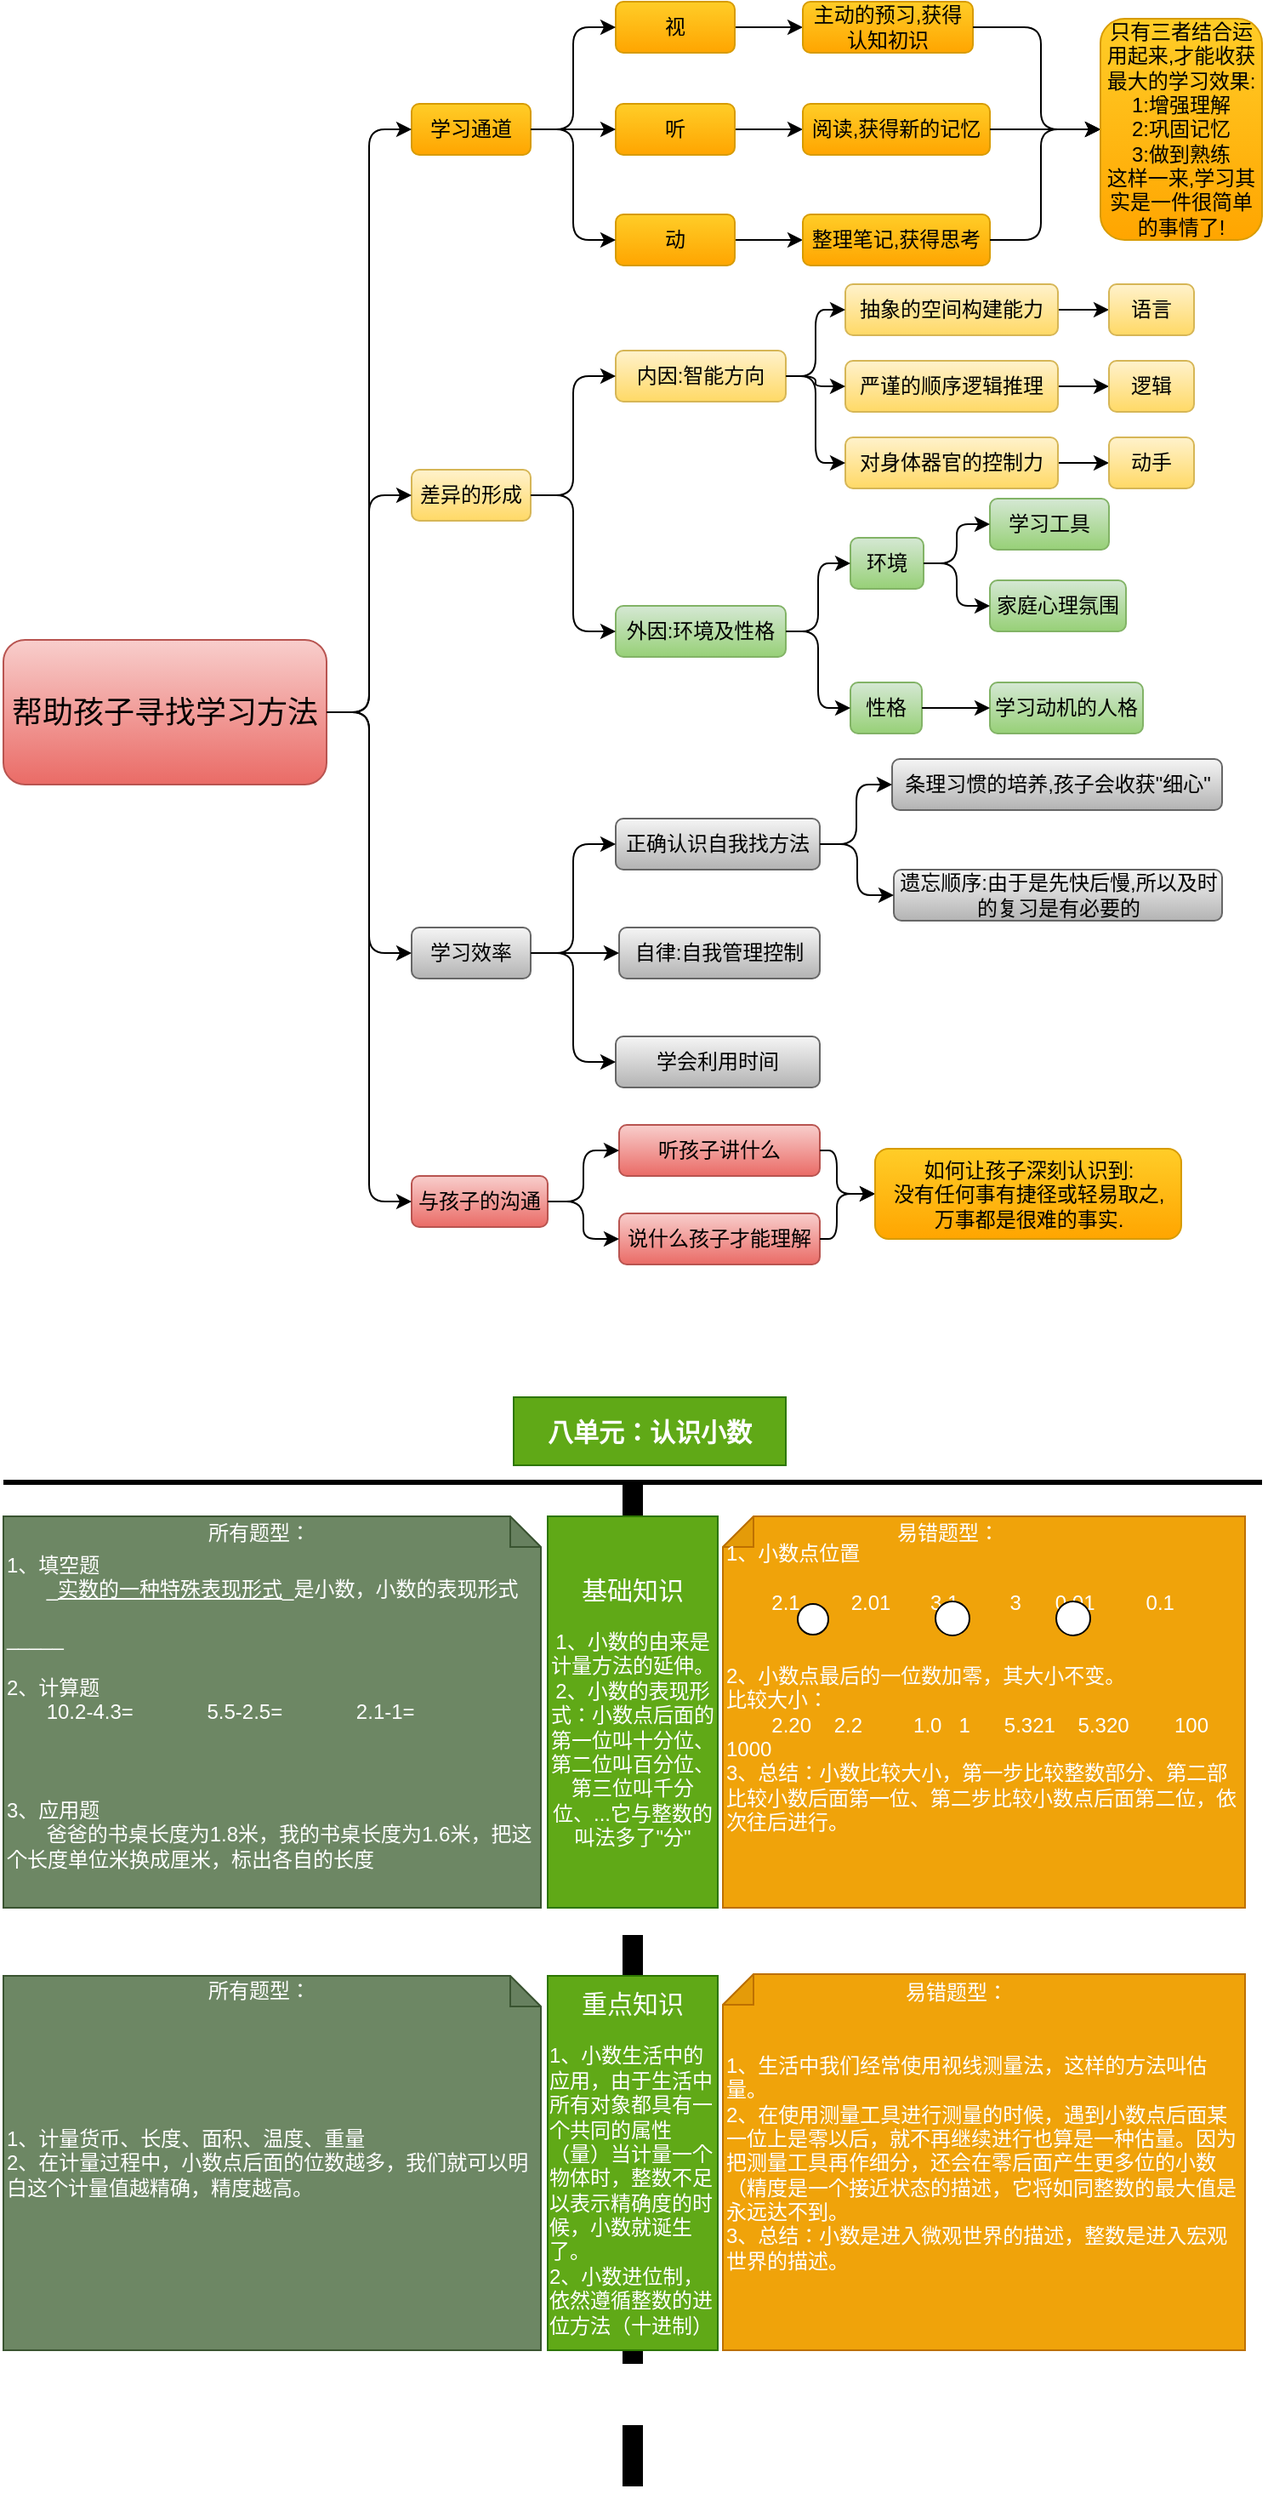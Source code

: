 <mxfile version="12.3.9" type="github" pages="1">
  <diagram id="JtAh7YlJ69pbtDSkBTyl" name="Page-1">
    <mxGraphModel dx="782" dy="452" grid="1" gridSize="10" guides="1" tooltips="1" connect="1" arrows="1" fold="1" page="1" pageScale="1" pageWidth="827" pageHeight="1169" math="0" shadow="0">
      <root>
        <mxCell id="0"/>
        <mxCell id="1" parent="0"/>
        <mxCell id="RIlo6Lyj0Yrd-4PUd2Lp-1" value="&lt;font style=&quot;font-size: 18px&quot;&gt;帮助孩子寻找学习方法&lt;/font&gt;" style="rounded=1;whiteSpace=wrap;html=1;fillColor=#f8cecc;strokeColor=#b85450;gradientColor=#ea6b66;" parent="1" vertex="1">
          <mxGeometry x="30" y="385" width="190" height="85" as="geometry"/>
        </mxCell>
        <mxCell id="RIlo6Lyj0Yrd-4PUd2Lp-4" value="学习通道" style="rounded=1;whiteSpace=wrap;html=1;gradientColor=#ffa500;fillColor=#ffcd28;strokeColor=#d79b00;" parent="1" vertex="1">
          <mxGeometry x="270" y="70" width="70" height="30" as="geometry"/>
        </mxCell>
        <mxCell id="RIlo6Lyj0Yrd-4PUd2Lp-9" value="" style="edgeStyle=orthogonalEdgeStyle;rounded=0;orthogonalLoop=1;jettySize=auto;html=1;" parent="1" source="RIlo6Lyj0Yrd-4PUd2Lp-5" target="RIlo6Lyj0Yrd-4PUd2Lp-8" edge="1">
          <mxGeometry relative="1" as="geometry"/>
        </mxCell>
        <mxCell id="RIlo6Lyj0Yrd-4PUd2Lp-5" value="视" style="rounded=1;whiteSpace=wrap;html=1;gradientColor=#ffa500;fillColor=#ffcd28;strokeColor=#d79b00;" parent="1" vertex="1">
          <mxGeometry x="390" y="10" width="70" height="30" as="geometry"/>
        </mxCell>
        <mxCell id="RIlo6Lyj0Yrd-4PUd2Lp-8" value="主动的预习,获得认知初识" style="rounded=1;whiteSpace=wrap;html=1;gradientColor=#ffa500;fillColor=#ffcd28;strokeColor=#d79b00;" parent="1" vertex="1">
          <mxGeometry x="500" y="10" width="100" height="30" as="geometry"/>
        </mxCell>
        <mxCell id="RIlo6Lyj0Yrd-4PUd2Lp-11" value="" style="edgeStyle=orthogonalEdgeStyle;rounded=0;orthogonalLoop=1;jettySize=auto;html=1;" parent="1" source="RIlo6Lyj0Yrd-4PUd2Lp-6" target="RIlo6Lyj0Yrd-4PUd2Lp-10" edge="1">
          <mxGeometry relative="1" as="geometry"/>
        </mxCell>
        <mxCell id="RIlo6Lyj0Yrd-4PUd2Lp-6" value="听" style="rounded=1;whiteSpace=wrap;html=1;gradientColor=#ffa500;fillColor=#ffcd28;strokeColor=#d79b00;" parent="1" vertex="1">
          <mxGeometry x="390" y="70" width="70" height="30" as="geometry"/>
        </mxCell>
        <mxCell id="RIlo6Lyj0Yrd-4PUd2Lp-10" value="阅读,获得新的记忆" style="rounded=1;whiteSpace=wrap;html=1;gradientColor=#ffa500;fillColor=#ffcd28;strokeColor=#d79b00;" parent="1" vertex="1">
          <mxGeometry x="500" y="70" width="110" height="30" as="geometry"/>
        </mxCell>
        <mxCell id="RIlo6Lyj0Yrd-4PUd2Lp-13" value="" style="edgeStyle=orthogonalEdgeStyle;rounded=0;orthogonalLoop=1;jettySize=auto;html=1;" parent="1" source="RIlo6Lyj0Yrd-4PUd2Lp-7" target="RIlo6Lyj0Yrd-4PUd2Lp-12" edge="1">
          <mxGeometry relative="1" as="geometry"/>
        </mxCell>
        <mxCell id="RIlo6Lyj0Yrd-4PUd2Lp-7" value="动" style="rounded=1;whiteSpace=wrap;html=1;gradientColor=#ffa500;fillColor=#ffcd28;strokeColor=#d79b00;" parent="1" vertex="1">
          <mxGeometry x="390" y="135" width="70" height="30" as="geometry"/>
        </mxCell>
        <mxCell id="RIlo6Lyj0Yrd-4PUd2Lp-12" value="整理笔记,获得思考" style="rounded=1;whiteSpace=wrap;html=1;gradientColor=#ffa500;fillColor=#ffcd28;strokeColor=#d79b00;" parent="1" vertex="1">
          <mxGeometry x="500" y="135" width="110" height="30" as="geometry"/>
        </mxCell>
        <mxCell id="RIlo6Lyj0Yrd-4PUd2Lp-14" value="" style="edgeStyle=elbowEdgeStyle;elbow=horizontal;endArrow=classic;html=1;exitX=1;exitY=0.5;exitDx=0;exitDy=0;entryX=0;entryY=0.5;entryDx=0;entryDy=0;" parent="1" source="RIlo6Lyj0Yrd-4PUd2Lp-4" target="RIlo6Lyj0Yrd-4PUd2Lp-5" edge="1">
          <mxGeometry width="50" height="50" relative="1" as="geometry">
            <mxPoint x="340" y="90" as="sourcePoint"/>
            <mxPoint x="390" y="40" as="targetPoint"/>
          </mxGeometry>
        </mxCell>
        <mxCell id="RIlo6Lyj0Yrd-4PUd2Lp-15" value="" style="edgeStyle=elbowEdgeStyle;elbow=horizontal;endArrow=classic;html=1;exitX=1;exitY=0.5;exitDx=0;exitDy=0;entryX=0;entryY=0.5;entryDx=0;entryDy=0;" parent="1" source="RIlo6Lyj0Yrd-4PUd2Lp-4" target="RIlo6Lyj0Yrd-4PUd2Lp-7" edge="1">
          <mxGeometry width="50" height="50" relative="1" as="geometry">
            <mxPoint x="350" y="95" as="sourcePoint"/>
            <mxPoint x="400" y="35" as="targetPoint"/>
          </mxGeometry>
        </mxCell>
        <mxCell id="RIlo6Lyj0Yrd-4PUd2Lp-16" value="" style="edgeStyle=elbowEdgeStyle;elbow=horizontal;endArrow=classic;html=1;exitX=1;exitY=0.5;exitDx=0;exitDy=0;entryX=0;entryY=0.5;entryDx=0;entryDy=0;" parent="1" source="RIlo6Lyj0Yrd-4PUd2Lp-4" target="RIlo6Lyj0Yrd-4PUd2Lp-6" edge="1">
          <mxGeometry width="50" height="50" relative="1" as="geometry">
            <mxPoint x="360" y="105" as="sourcePoint"/>
            <mxPoint x="410" y="45" as="targetPoint"/>
          </mxGeometry>
        </mxCell>
        <mxCell id="RIlo6Lyj0Yrd-4PUd2Lp-17" value="差异的形成" style="rounded=1;whiteSpace=wrap;html=1;gradientColor=#ffd966;fillColor=#fff2cc;strokeColor=#d6b656;" parent="1" vertex="1">
          <mxGeometry x="270" y="285" width="70" height="30" as="geometry"/>
        </mxCell>
        <mxCell id="RIlo6Lyj0Yrd-4PUd2Lp-18" value="内因:智能方向" style="rounded=1;whiteSpace=wrap;html=1;gradientColor=#ffd966;fillColor=#fff2cc;strokeColor=#d6b656;" parent="1" vertex="1">
          <mxGeometry x="390" y="215" width="100" height="30" as="geometry"/>
        </mxCell>
        <mxCell id="RIlo6Lyj0Yrd-4PUd2Lp-19" value="外因:环境及性格" style="rounded=1;whiteSpace=wrap;html=1;gradientColor=#97d077;fillColor=#d5e8d4;strokeColor=#82b366;" parent="1" vertex="1">
          <mxGeometry x="390" y="365" width="100" height="30" as="geometry"/>
        </mxCell>
        <mxCell id="RIlo6Lyj0Yrd-4PUd2Lp-26" value="" style="edgeStyle=orthogonalEdgeStyle;rounded=0;orthogonalLoop=1;jettySize=auto;html=1;" parent="1" source="RIlo6Lyj0Yrd-4PUd2Lp-20" target="RIlo6Lyj0Yrd-4PUd2Lp-25" edge="1">
          <mxGeometry relative="1" as="geometry"/>
        </mxCell>
        <mxCell id="RIlo6Lyj0Yrd-4PUd2Lp-20" value="抽象的空间构建能力" style="rounded=1;whiteSpace=wrap;html=1;gradientColor=#ffd966;fillColor=#fff2cc;strokeColor=#d6b656;" parent="1" vertex="1">
          <mxGeometry x="525" y="176" width="125" height="30" as="geometry"/>
        </mxCell>
        <mxCell id="RIlo6Lyj0Yrd-4PUd2Lp-25" value="语言" style="rounded=1;whiteSpace=wrap;html=1;gradientColor=#ffd966;fillColor=#fff2cc;strokeColor=#d6b656;" parent="1" vertex="1">
          <mxGeometry x="680" y="176" width="50" height="30" as="geometry"/>
        </mxCell>
        <mxCell id="RIlo6Lyj0Yrd-4PUd2Lp-28" value="" style="edgeStyle=orthogonalEdgeStyle;rounded=0;orthogonalLoop=1;jettySize=auto;html=1;" parent="1" source="RIlo6Lyj0Yrd-4PUd2Lp-23" target="RIlo6Lyj0Yrd-4PUd2Lp-27" edge="1">
          <mxGeometry relative="1" as="geometry"/>
        </mxCell>
        <mxCell id="RIlo6Lyj0Yrd-4PUd2Lp-23" value="严谨的顺序逻辑推理" style="rounded=1;whiteSpace=wrap;html=1;gradientColor=#ffd966;fillColor=#fff2cc;strokeColor=#d6b656;" parent="1" vertex="1">
          <mxGeometry x="525" y="221" width="125" height="30" as="geometry"/>
        </mxCell>
        <mxCell id="RIlo6Lyj0Yrd-4PUd2Lp-27" value="逻辑" style="rounded=1;whiteSpace=wrap;html=1;gradientColor=#ffd966;fillColor=#fff2cc;strokeColor=#d6b656;" parent="1" vertex="1">
          <mxGeometry x="680" y="221" width="50" height="30" as="geometry"/>
        </mxCell>
        <mxCell id="RIlo6Lyj0Yrd-4PUd2Lp-30" value="" style="edgeStyle=orthogonalEdgeStyle;rounded=0;orthogonalLoop=1;jettySize=auto;html=1;" parent="1" source="RIlo6Lyj0Yrd-4PUd2Lp-24" target="RIlo6Lyj0Yrd-4PUd2Lp-29" edge="1">
          <mxGeometry relative="1" as="geometry"/>
        </mxCell>
        <mxCell id="RIlo6Lyj0Yrd-4PUd2Lp-24" value="对身体器官的控制力" style="rounded=1;whiteSpace=wrap;html=1;gradientColor=#ffd966;fillColor=#fff2cc;strokeColor=#d6b656;" parent="1" vertex="1">
          <mxGeometry x="525" y="266" width="125" height="30" as="geometry"/>
        </mxCell>
        <mxCell id="RIlo6Lyj0Yrd-4PUd2Lp-29" value="动手" style="rounded=1;whiteSpace=wrap;html=1;gradientColor=#ffd966;fillColor=#fff2cc;strokeColor=#d6b656;" parent="1" vertex="1">
          <mxGeometry x="680" y="266" width="50" height="30" as="geometry"/>
        </mxCell>
        <mxCell id="RIlo6Lyj0Yrd-4PUd2Lp-31" value="学习效率" style="rounded=1;whiteSpace=wrap;html=1;gradientColor=#b3b3b3;fillColor=#f5f5f5;strokeColor=#666666;" parent="1" vertex="1">
          <mxGeometry x="270" y="554" width="70" height="30" as="geometry"/>
        </mxCell>
        <mxCell id="RIlo6Lyj0Yrd-4PUd2Lp-32" value="环境" style="rounded=1;whiteSpace=wrap;html=1;gradientColor=#97d077;fillColor=#d5e8d4;strokeColor=#82b366;" parent="1" vertex="1">
          <mxGeometry x="528" y="325" width="43" height="30" as="geometry"/>
        </mxCell>
        <mxCell id="RIlo6Lyj0Yrd-4PUd2Lp-33" value="性格" style="rounded=1;whiteSpace=wrap;html=1;gradientColor=#97d077;fillColor=#d5e8d4;strokeColor=#82b366;" parent="1" vertex="1">
          <mxGeometry x="528" y="410" width="42" height="30" as="geometry"/>
        </mxCell>
        <mxCell id="RIlo6Lyj0Yrd-4PUd2Lp-35" value="学习工具" style="rounded=1;whiteSpace=wrap;html=1;gradientColor=#97d077;fillColor=#d5e8d4;strokeColor=#82b366;" parent="1" vertex="1">
          <mxGeometry x="610" y="302" width="70" height="30" as="geometry"/>
        </mxCell>
        <mxCell id="RIlo6Lyj0Yrd-4PUd2Lp-36" value="家庭心理氛围" style="rounded=1;whiteSpace=wrap;html=1;gradientColor=#97d077;fillColor=#d5e8d4;strokeColor=#82b366;" parent="1" vertex="1">
          <mxGeometry x="610" y="350" width="80" height="30" as="geometry"/>
        </mxCell>
        <mxCell id="RIlo6Lyj0Yrd-4PUd2Lp-37" value="学习动机的人格" style="rounded=1;whiteSpace=wrap;html=1;gradientColor=#97d077;fillColor=#d5e8d4;strokeColor=#82b366;" parent="1" vertex="1">
          <mxGeometry x="610" y="410" width="90" height="30" as="geometry"/>
        </mxCell>
        <mxCell id="RIlo6Lyj0Yrd-4PUd2Lp-39" value="" style="edgeStyle=elbowEdgeStyle;elbow=horizontal;endArrow=classic;html=1;exitX=1;exitY=0.5;exitDx=0;exitDy=0;entryX=0;entryY=0.5;entryDx=0;entryDy=0;" parent="1" source="RIlo6Lyj0Yrd-4PUd2Lp-17" target="RIlo6Lyj0Yrd-4PUd2Lp-18" edge="1">
          <mxGeometry width="50" height="50" relative="1" as="geometry">
            <mxPoint x="350" y="95" as="sourcePoint"/>
            <mxPoint x="400" y="35" as="targetPoint"/>
          </mxGeometry>
        </mxCell>
        <mxCell id="RIlo6Lyj0Yrd-4PUd2Lp-40" value="" style="edgeStyle=elbowEdgeStyle;elbow=horizontal;endArrow=classic;html=1;exitX=1;exitY=0.5;exitDx=0;exitDy=0;entryX=0;entryY=0.5;entryDx=0;entryDy=0;" parent="1" source="RIlo6Lyj0Yrd-4PUd2Lp-17" target="RIlo6Lyj0Yrd-4PUd2Lp-19" edge="1">
          <mxGeometry width="50" height="50" relative="1" as="geometry">
            <mxPoint x="360" y="105" as="sourcePoint"/>
            <mxPoint x="410" y="45" as="targetPoint"/>
          </mxGeometry>
        </mxCell>
        <mxCell id="RIlo6Lyj0Yrd-4PUd2Lp-41" value="" style="edgeStyle=elbowEdgeStyle;elbow=horizontal;endArrow=classic;html=1;entryX=0;entryY=0.5;entryDx=0;entryDy=0;exitX=1;exitY=0.5;exitDx=0;exitDy=0;" parent="1" source="RIlo6Lyj0Yrd-4PUd2Lp-18" target="RIlo6Lyj0Yrd-4PUd2Lp-20" edge="1">
          <mxGeometry width="50" height="50" relative="1" as="geometry">
            <mxPoint x="490" y="226" as="sourcePoint"/>
            <mxPoint x="420" y="51" as="targetPoint"/>
          </mxGeometry>
        </mxCell>
        <mxCell id="RIlo6Lyj0Yrd-4PUd2Lp-42" value="" style="edgeStyle=elbowEdgeStyle;elbow=horizontal;endArrow=classic;html=1;entryX=0;entryY=0.5;entryDx=0;entryDy=0;exitX=1;exitY=0.5;exitDx=0;exitDy=0;" parent="1" source="RIlo6Lyj0Yrd-4PUd2Lp-18" target="RIlo6Lyj0Yrd-4PUd2Lp-23" edge="1">
          <mxGeometry width="50" height="50" relative="1" as="geometry">
            <mxPoint x="490" y="226" as="sourcePoint"/>
            <mxPoint x="535" y="201" as="targetPoint"/>
          </mxGeometry>
        </mxCell>
        <mxCell id="RIlo6Lyj0Yrd-4PUd2Lp-43" value="" style="edgeStyle=elbowEdgeStyle;elbow=horizontal;endArrow=classic;html=1;entryX=0;entryY=0.5;entryDx=0;entryDy=0;exitX=1;exitY=0.5;exitDx=0;exitDy=0;" parent="1" source="RIlo6Lyj0Yrd-4PUd2Lp-18" target="RIlo6Lyj0Yrd-4PUd2Lp-24" edge="1">
          <mxGeometry width="50" height="50" relative="1" as="geometry">
            <mxPoint x="490" y="226" as="sourcePoint"/>
            <mxPoint x="545" y="211" as="targetPoint"/>
          </mxGeometry>
        </mxCell>
        <mxCell id="RIlo6Lyj0Yrd-4PUd2Lp-44" value="" style="edgeStyle=elbowEdgeStyle;elbow=horizontal;endArrow=classic;html=1;entryX=0;entryY=0.5;entryDx=0;entryDy=0;exitX=1;exitY=0.5;exitDx=0;exitDy=0;" parent="1" source="RIlo6Lyj0Yrd-4PUd2Lp-19" target="RIlo6Lyj0Yrd-4PUd2Lp-32" edge="1">
          <mxGeometry width="50" height="50" relative="1" as="geometry">
            <mxPoint x="520" y="260" as="sourcePoint"/>
            <mxPoint x="555" y="225" as="targetPoint"/>
          </mxGeometry>
        </mxCell>
        <mxCell id="RIlo6Lyj0Yrd-4PUd2Lp-45" value="" style="edgeStyle=elbowEdgeStyle;elbow=horizontal;endArrow=classic;html=1;entryX=0;entryY=0.5;entryDx=0;entryDy=0;exitX=1;exitY=0.5;exitDx=0;exitDy=0;" parent="1" source="RIlo6Lyj0Yrd-4PUd2Lp-19" target="RIlo6Lyj0Yrd-4PUd2Lp-33" edge="1">
          <mxGeometry width="50" height="50" relative="1" as="geometry">
            <mxPoint x="530" y="270" as="sourcePoint"/>
            <mxPoint x="565" y="235" as="targetPoint"/>
          </mxGeometry>
        </mxCell>
        <mxCell id="RIlo6Lyj0Yrd-4PUd2Lp-46" value="" style="edgeStyle=elbowEdgeStyle;elbow=horizontal;endArrow=classic;html=1;entryX=0;entryY=0.5;entryDx=0;entryDy=0;exitX=1;exitY=0.5;exitDx=0;exitDy=0;gradientColor=#97d077;fillColor=#d5e8d4;strokeColor=#000000;" parent="1" source="RIlo6Lyj0Yrd-4PUd2Lp-32" target="RIlo6Lyj0Yrd-4PUd2Lp-35" edge="1">
          <mxGeometry width="50" height="50" relative="1" as="geometry">
            <mxPoint x="540" y="280" as="sourcePoint"/>
            <mxPoint x="575" y="245" as="targetPoint"/>
          </mxGeometry>
        </mxCell>
        <mxCell id="RIlo6Lyj0Yrd-4PUd2Lp-47" value="" style="edgeStyle=elbowEdgeStyle;elbow=horizontal;endArrow=classic;html=1;entryX=0;entryY=0.5;entryDx=0;entryDy=0;exitX=1;exitY=0.5;exitDx=0;exitDy=0;gradientColor=#97d077;fillColor=#d5e8d4;strokeColor=#000000;" parent="1" source="RIlo6Lyj0Yrd-4PUd2Lp-32" target="RIlo6Lyj0Yrd-4PUd2Lp-36" edge="1">
          <mxGeometry width="50" height="50" relative="1" as="geometry">
            <mxPoint x="550" y="290" as="sourcePoint"/>
            <mxPoint x="585" y="255" as="targetPoint"/>
          </mxGeometry>
        </mxCell>
        <mxCell id="RIlo6Lyj0Yrd-4PUd2Lp-48" value="" style="edgeStyle=elbowEdgeStyle;elbow=horizontal;endArrow=classic;html=1;entryX=0;entryY=0.5;entryDx=0;entryDy=0;exitX=1;exitY=0.5;exitDx=0;exitDy=0;gradientColor=#97d077;fillColor=#d5e8d4;strokeColor=#000000;" parent="1" source="RIlo6Lyj0Yrd-4PUd2Lp-33" target="RIlo6Lyj0Yrd-4PUd2Lp-37" edge="1">
          <mxGeometry width="50" height="50" relative="1" as="geometry">
            <mxPoint x="560" y="300" as="sourcePoint"/>
            <mxPoint x="595" y="265" as="targetPoint"/>
          </mxGeometry>
        </mxCell>
        <mxCell id="RIlo6Lyj0Yrd-4PUd2Lp-49" value="" style="edgeStyle=elbowEdgeStyle;elbow=horizontal;endArrow=classic;html=1;entryX=0;entryY=0.5;entryDx=0;entryDy=0;" parent="1" source="RIlo6Lyj0Yrd-4PUd2Lp-1" target="RIlo6Lyj0Yrd-4PUd2Lp-4" edge="1">
          <mxGeometry width="50" height="50" relative="1" as="geometry">
            <mxPoint x="570" y="310" as="sourcePoint"/>
            <mxPoint x="605" y="275" as="targetPoint"/>
          </mxGeometry>
        </mxCell>
        <mxCell id="RIlo6Lyj0Yrd-4PUd2Lp-50" value="" style="edgeStyle=elbowEdgeStyle;elbow=horizontal;endArrow=classic;html=1;entryX=0;entryY=0.5;entryDx=0;entryDy=0;exitX=1;exitY=0.5;exitDx=0;exitDy=0;" parent="1" source="RIlo6Lyj0Yrd-4PUd2Lp-1" target="RIlo6Lyj0Yrd-4PUd2Lp-17" edge="1">
          <mxGeometry width="50" height="50" relative="1" as="geometry">
            <mxPoint x="230" y="225" as="sourcePoint"/>
            <mxPoint x="280" y="95" as="targetPoint"/>
          </mxGeometry>
        </mxCell>
        <mxCell id="RIlo6Lyj0Yrd-4PUd2Lp-51" value="正确认识自我找方法" style="rounded=1;whiteSpace=wrap;html=1;gradientColor=#b3b3b3;fillColor=#f5f5f5;strokeColor=#666666;" parent="1" vertex="1">
          <mxGeometry x="390" y="490" width="120" height="30" as="geometry"/>
        </mxCell>
        <mxCell id="RIlo6Lyj0Yrd-4PUd2Lp-52" value="自律:自我管理控制" style="rounded=1;whiteSpace=wrap;html=1;gradientColor=#b3b3b3;fillColor=#f5f5f5;strokeColor=#666666;" parent="1" vertex="1">
          <mxGeometry x="392" y="554" width="118" height="30" as="geometry"/>
        </mxCell>
        <mxCell id="RIlo6Lyj0Yrd-4PUd2Lp-53" value="条理习惯的培养,孩子会收获&quot;细心&quot;" style="rounded=1;whiteSpace=wrap;html=1;gradientColor=#b3b3b3;fillColor=#f5f5f5;strokeColor=#666666;" parent="1" vertex="1">
          <mxGeometry x="552.5" y="455" width="194" height="30" as="geometry"/>
        </mxCell>
        <mxCell id="RIlo6Lyj0Yrd-4PUd2Lp-54" value="学会利用时间" style="rounded=1;whiteSpace=wrap;html=1;gradientColor=#b3b3b3;fillColor=#f5f5f5;strokeColor=#666666;" parent="1" vertex="1">
          <mxGeometry x="390" y="618" width="120" height="30" as="geometry"/>
        </mxCell>
        <mxCell id="RIlo6Lyj0Yrd-4PUd2Lp-55" value="遗忘顺序:由于是先快后慢,所以及时的复习是有必要的" style="rounded=1;whiteSpace=wrap;html=1;gradientColor=#b3b3b3;fillColor=#f5f5f5;strokeColor=#666666;" parent="1" vertex="1">
          <mxGeometry x="553.5" y="520" width="193" height="30" as="geometry"/>
        </mxCell>
        <mxCell id="RIlo6Lyj0Yrd-4PUd2Lp-60" value="" style="edgeStyle=elbowEdgeStyle;elbow=horizontal;endArrow=classic;html=1;exitX=1;exitY=0.5;exitDx=0;exitDy=0;entryX=0;entryY=0.5;entryDx=0;entryDy=0;" parent="1" source="RIlo6Lyj0Yrd-4PUd2Lp-31" target="RIlo6Lyj0Yrd-4PUd2Lp-51" edge="1">
          <mxGeometry width="50" height="50" relative="1" as="geometry">
            <mxPoint x="350" y="310" as="sourcePoint"/>
            <mxPoint x="400" y="240" as="targetPoint"/>
          </mxGeometry>
        </mxCell>
        <mxCell id="RIlo6Lyj0Yrd-4PUd2Lp-61" value="" style="edgeStyle=elbowEdgeStyle;elbow=horizontal;endArrow=classic;html=1;exitX=1;exitY=0.5;exitDx=0;exitDy=0;entryX=0;entryY=0.5;entryDx=0;entryDy=0;" parent="1" source="RIlo6Lyj0Yrd-4PUd2Lp-31" target="RIlo6Lyj0Yrd-4PUd2Lp-54" edge="1">
          <mxGeometry width="50" height="50" relative="1" as="geometry">
            <mxPoint x="350" y="579" as="sourcePoint"/>
            <mxPoint x="400" y="515" as="targetPoint"/>
          </mxGeometry>
        </mxCell>
        <mxCell id="RIlo6Lyj0Yrd-4PUd2Lp-62" value="" style="edgeStyle=elbowEdgeStyle;elbow=horizontal;endArrow=classic;html=1;exitX=1;exitY=0.5;exitDx=0;exitDy=0;entryX=0;entryY=0.5;entryDx=0;entryDy=0;" parent="1" source="RIlo6Lyj0Yrd-4PUd2Lp-31" target="RIlo6Lyj0Yrd-4PUd2Lp-52" edge="1">
          <mxGeometry width="50" height="50" relative="1" as="geometry">
            <mxPoint x="360" y="589" as="sourcePoint"/>
            <mxPoint x="410" y="525" as="targetPoint"/>
          </mxGeometry>
        </mxCell>
        <mxCell id="RIlo6Lyj0Yrd-4PUd2Lp-63" value="" style="edgeStyle=elbowEdgeStyle;elbow=horizontal;endArrow=classic;html=1;exitX=1;exitY=0.5;exitDx=0;exitDy=0;entryX=0;entryY=0.5;entryDx=0;entryDy=0;" parent="1" source="RIlo6Lyj0Yrd-4PUd2Lp-51" target="RIlo6Lyj0Yrd-4PUd2Lp-53" edge="1">
          <mxGeometry width="50" height="50" relative="1" as="geometry">
            <mxPoint x="370" y="599" as="sourcePoint"/>
            <mxPoint x="420" y="535" as="targetPoint"/>
          </mxGeometry>
        </mxCell>
        <mxCell id="RIlo6Lyj0Yrd-4PUd2Lp-64" value="" style="edgeStyle=elbowEdgeStyle;elbow=horizontal;endArrow=classic;html=1;exitX=1;exitY=0.5;exitDx=0;exitDy=0;entryX=0;entryY=0.5;entryDx=0;entryDy=0;" parent="1" source="RIlo6Lyj0Yrd-4PUd2Lp-51" target="RIlo6Lyj0Yrd-4PUd2Lp-55" edge="1">
          <mxGeometry width="50" height="50" relative="1" as="geometry">
            <mxPoint x="380" y="609" as="sourcePoint"/>
            <mxPoint x="430" y="545" as="targetPoint"/>
          </mxGeometry>
        </mxCell>
        <mxCell id="RIlo6Lyj0Yrd-4PUd2Lp-65" value="与孩子的沟通" style="rounded=1;whiteSpace=wrap;html=1;gradientColor=#ea6b66;fillColor=#f8cecc;strokeColor=#b85450;" parent="1" vertex="1">
          <mxGeometry x="270" y="700" width="80" height="30" as="geometry"/>
        </mxCell>
        <mxCell id="RIlo6Lyj0Yrd-4PUd2Lp-66" value="听孩子讲什么" style="rounded=1;whiteSpace=wrap;html=1;gradientColor=#ea6b66;fillColor=#f8cecc;strokeColor=#b85450;" parent="1" vertex="1">
          <mxGeometry x="392" y="670" width="118" height="30" as="geometry"/>
        </mxCell>
        <mxCell id="RIlo6Lyj0Yrd-4PUd2Lp-67" value="说什么孩子才能理解" style="rounded=1;whiteSpace=wrap;html=1;gradientColor=#ea6b66;fillColor=#f8cecc;strokeColor=#b85450;" parent="1" vertex="1">
          <mxGeometry x="392" y="722" width="118" height="30" as="geometry"/>
        </mxCell>
        <mxCell id="RIlo6Lyj0Yrd-4PUd2Lp-70" value="" style="edgeStyle=elbowEdgeStyle;elbow=horizontal;endArrow=classic;html=1;exitX=1;exitY=0.5;exitDx=0;exitDy=0;entryX=0;entryY=0.5;entryDx=0;entryDy=0;" parent="1" source="RIlo6Lyj0Yrd-4PUd2Lp-65" target="RIlo6Lyj0Yrd-4PUd2Lp-66" edge="1">
          <mxGeometry width="50" height="50" relative="1" as="geometry">
            <mxPoint x="350" y="579" as="sourcePoint"/>
            <mxPoint x="400" y="515" as="targetPoint"/>
          </mxGeometry>
        </mxCell>
        <mxCell id="RIlo6Lyj0Yrd-4PUd2Lp-71" value="" style="edgeStyle=elbowEdgeStyle;elbow=horizontal;endArrow=classic;html=1;exitX=1;exitY=0.5;exitDx=0;exitDy=0;entryX=0;entryY=0.5;entryDx=0;entryDy=0;" parent="1" source="RIlo6Lyj0Yrd-4PUd2Lp-65" target="RIlo6Lyj0Yrd-4PUd2Lp-67" edge="1">
          <mxGeometry width="50" height="50" relative="1" as="geometry">
            <mxPoint x="360" y="725" as="sourcePoint"/>
            <mxPoint x="402" y="695" as="targetPoint"/>
          </mxGeometry>
        </mxCell>
        <mxCell id="RIlo6Lyj0Yrd-4PUd2Lp-72" value="" style="edgeStyle=elbowEdgeStyle;elbow=horizontal;endArrow=classic;html=1;exitX=1;exitY=0.5;exitDx=0;exitDy=0;entryX=0;entryY=0.5;entryDx=0;entryDy=0;" parent="1" source="RIlo6Lyj0Yrd-4PUd2Lp-1" target="RIlo6Lyj0Yrd-4PUd2Lp-65" edge="1">
          <mxGeometry width="50" height="50" relative="1" as="geometry">
            <mxPoint x="370" y="735" as="sourcePoint"/>
            <mxPoint x="412" y="705" as="targetPoint"/>
          </mxGeometry>
        </mxCell>
        <mxCell id="RIlo6Lyj0Yrd-4PUd2Lp-73" value="" style="edgeStyle=elbowEdgeStyle;elbow=horizontal;endArrow=classic;html=1;exitX=1;exitY=0.5;exitDx=0;exitDy=0;entryX=0;entryY=0.5;entryDx=0;entryDy=0;" parent="1" source="RIlo6Lyj0Yrd-4PUd2Lp-1" target="RIlo6Lyj0Yrd-4PUd2Lp-31" edge="1">
          <mxGeometry width="50" height="50" relative="1" as="geometry">
            <mxPoint x="380" y="745" as="sourcePoint"/>
            <mxPoint x="422" y="715" as="targetPoint"/>
          </mxGeometry>
        </mxCell>
        <mxCell id="RIlo6Lyj0Yrd-4PUd2Lp-74" value="" style="edgeStyle=elbowEdgeStyle;elbow=horizontal;endArrow=classic;html=1;exitX=1;exitY=0.5;exitDx=0;exitDy=0;entryX=0;entryY=0.5;entryDx=0;entryDy=0;" parent="1" source="RIlo6Lyj0Yrd-4PUd2Lp-8" target="RIlo6Lyj0Yrd-4PUd2Lp-77" edge="1">
          <mxGeometry width="50" height="50" relative="1" as="geometry">
            <mxPoint x="690" y="90" as="sourcePoint"/>
            <mxPoint x="670" y="90" as="targetPoint"/>
            <Array as="points">
              <mxPoint x="640" y="120"/>
            </Array>
          </mxGeometry>
        </mxCell>
        <mxCell id="RIlo6Lyj0Yrd-4PUd2Lp-75" value="" style="edgeStyle=elbowEdgeStyle;elbow=horizontal;endArrow=classic;html=1;exitX=1;exitY=0.5;exitDx=0;exitDy=0;entryX=0;entryY=0.5;entryDx=0;entryDy=0;" parent="1" source="RIlo6Lyj0Yrd-4PUd2Lp-12" target="RIlo6Lyj0Yrd-4PUd2Lp-77" edge="1">
          <mxGeometry width="50" height="50" relative="1" as="geometry">
            <mxPoint x="680" y="90" as="sourcePoint"/>
            <mxPoint x="670" y="90" as="targetPoint"/>
            <Array as="points">
              <mxPoint x="640" y="110"/>
            </Array>
          </mxGeometry>
        </mxCell>
        <mxCell id="RIlo6Lyj0Yrd-4PUd2Lp-76" value="" style="edgeStyle=elbowEdgeStyle;elbow=horizontal;endArrow=classic;html=1;exitX=1;exitY=0.5;exitDx=0;exitDy=0;entryX=0;entryY=0.5;entryDx=0;entryDy=0;" parent="1" source="RIlo6Lyj0Yrd-4PUd2Lp-10" target="RIlo6Lyj0Yrd-4PUd2Lp-77" edge="1">
          <mxGeometry width="50" height="50" relative="1" as="geometry">
            <mxPoint x="710" y="110" as="sourcePoint"/>
            <mxPoint x="670" y="90" as="targetPoint"/>
          </mxGeometry>
        </mxCell>
        <mxCell id="RIlo6Lyj0Yrd-4PUd2Lp-77" value="只有三者结合运用起来,才能收获最大的学习效果:&lt;br&gt;1:增强理解&lt;br&gt;2:巩固记忆&lt;br&gt;3:做到熟练&lt;br&gt;这样一来,学习其实是一件很简单的事情了!" style="rounded=1;whiteSpace=wrap;html=1;gradientColor=#ffa500;fillColor=#ffcd28;strokeColor=#d79b00;" parent="1" vertex="1">
          <mxGeometry x="675" y="20" width="95" height="130" as="geometry"/>
        </mxCell>
        <mxCell id="RIlo6Lyj0Yrd-4PUd2Lp-81" value="" style="edgeStyle=elbowEdgeStyle;elbow=horizontal;endArrow=classic;html=1;strokeColor=#000000;exitX=1;exitY=0.5;exitDx=0;exitDy=0;entryX=0;entryY=0.5;entryDx=0;entryDy=0;" parent="1" source="RIlo6Lyj0Yrd-4PUd2Lp-66" target="RIlo6Lyj0Yrd-4PUd2Lp-83" edge="1">
          <mxGeometry width="50" height="50" relative="1" as="geometry">
            <mxPoint x="600" y="720" as="sourcePoint"/>
            <mxPoint x="570" y="710" as="targetPoint"/>
            <Array as="points">
              <mxPoint x="520" y="710"/>
              <mxPoint x="540" y="720"/>
            </Array>
          </mxGeometry>
        </mxCell>
        <mxCell id="RIlo6Lyj0Yrd-4PUd2Lp-82" value="" style="edgeStyle=elbowEdgeStyle;elbow=horizontal;endArrow=classic;html=1;strokeColor=#000000;exitX=1;exitY=0.5;exitDx=0;exitDy=0;entryX=0;entryY=0.5;entryDx=0;entryDy=0;" parent="1" source="RIlo6Lyj0Yrd-4PUd2Lp-67" target="RIlo6Lyj0Yrd-4PUd2Lp-83" edge="1">
          <mxGeometry width="50" height="50" relative="1" as="geometry">
            <mxPoint x="520" y="695" as="sourcePoint"/>
            <mxPoint x="570" y="710" as="targetPoint"/>
            <Array as="points">
              <mxPoint x="520" y="730"/>
              <mxPoint x="530" y="720"/>
              <mxPoint x="540" y="730"/>
              <mxPoint x="550" y="720"/>
              <mxPoint x="540" y="650"/>
              <mxPoint x="540" y="710"/>
            </Array>
          </mxGeometry>
        </mxCell>
        <mxCell id="RIlo6Lyj0Yrd-4PUd2Lp-83" value="如何让孩子深刻认识到:&lt;br&gt;没有任何事有捷径或轻易取之,&lt;br&gt;万事都是很难的事实." style="rounded=1;whiteSpace=wrap;html=1;gradientColor=#ffa500;fillColor=#ffcd28;strokeColor=#d79b00;" parent="1" vertex="1">
          <mxGeometry x="542.5" y="684" width="180" height="53" as="geometry"/>
        </mxCell>
        <mxCell id="qeIXNJi3axi2YQPxAnWZ-6" value="&lt;b&gt;八单元：认识小数&lt;/b&gt;" style="rounded=0;whiteSpace=wrap;html=1;fillColor=#60a917;strokeColor=#2D7600;fontColor=#ffffff;fontSize=15;" vertex="1" parent="1">
          <mxGeometry x="330" y="830" width="160" height="40" as="geometry"/>
        </mxCell>
        <mxCell id="qeIXNJi3axi2YQPxAnWZ-7" value="" style="endArrow=none;html=1;strokeColor=#000000;strokeWidth=3;" edge="1" parent="1">
          <mxGeometry width="50" height="50" relative="1" as="geometry">
            <mxPoint x="770" y="880" as="sourcePoint"/>
            <mxPoint x="30" y="880" as="targetPoint"/>
          </mxGeometry>
        </mxCell>
        <mxCell id="qeIXNJi3axi2YQPxAnWZ-8" value="" style="endArrow=none;dashed=1;html=1;strokeColor=#000000;strokeWidth=12;" edge="1" parent="1" source="qeIXNJi3axi2YQPxAnWZ-10">
          <mxGeometry width="50" height="50" relative="1" as="geometry">
            <mxPoint x="400" y="1410" as="sourcePoint"/>
            <mxPoint x="400" y="880" as="targetPoint"/>
          </mxGeometry>
        </mxCell>
        <mxCell id="qeIXNJi3axi2YQPxAnWZ-9" value="1、填空题&lt;br&gt;&amp;nbsp; &amp;nbsp; &amp;nbsp; &amp;nbsp;_&lt;u&gt;实数的一种特殊表现形式&lt;/u&gt;_是小数，小数的表现形式&lt;br&gt;&lt;br&gt;_____&lt;br&gt;&lt;br&gt;2、计算题&lt;br&gt;&amp;nbsp; &amp;nbsp; &amp;nbsp; &amp;nbsp;10.2-4.3=&amp;nbsp; &amp;nbsp; &amp;nbsp; &amp;nbsp; &amp;nbsp; &amp;nbsp; &amp;nbsp;5.5-2.5=&amp;nbsp; &amp;nbsp; &amp;nbsp; &amp;nbsp; &amp;nbsp; &amp;nbsp; &amp;nbsp;2.1-1=&amp;nbsp; &amp;nbsp; &amp;nbsp; &amp;nbsp; &amp;nbsp; &amp;nbsp;&amp;nbsp;&lt;br&gt;&lt;br&gt;&lt;br&gt;&lt;br&gt;3、应用题&lt;br&gt;&amp;nbsp; &amp;nbsp; &amp;nbsp; &amp;nbsp;爸爸的书桌长度为1.8米，我的书桌长度为1.6米，把这个长度单位米换成厘米，标出各自的长度" style="shape=note;whiteSpace=wrap;html=1;backgroundOutline=1;darkOpacity=0.05;size=18;fillColor=#6d8764;strokeColor=#3A5431;fontColor=#ffffff;align=left;" vertex="1" parent="1">
          <mxGeometry x="30" y="900" width="316" height="230" as="geometry"/>
        </mxCell>
        <mxCell id="qeIXNJi3axi2YQPxAnWZ-12" value="&lt;br&gt;1、小数点位置&lt;br&gt;&lt;br&gt;&amp;nbsp; &amp;nbsp; &amp;nbsp; &amp;nbsp; 2.1&amp;nbsp; &amp;nbsp; &amp;nbsp; &amp;nbsp; &amp;nbsp;2.01&amp;nbsp; &amp;nbsp; &amp;nbsp; &amp;nbsp;3.1&amp;nbsp; &amp;nbsp; &amp;nbsp; &amp;nbsp; &amp;nbsp;3&amp;nbsp; &amp;nbsp; &amp;nbsp; 0.01&amp;nbsp; &amp;nbsp; &amp;nbsp; &amp;nbsp; &amp;nbsp;0.1&lt;br&gt;&lt;br&gt;&lt;br&gt;2、小数点最后的一位数加零，其大小不变。&lt;br&gt;比较大小：&lt;br&gt;&amp;nbsp; &amp;nbsp; &amp;nbsp; &amp;nbsp; 2.20&amp;nbsp; &amp;nbsp; 2.2&amp;nbsp; &amp;nbsp; &amp;nbsp; &amp;nbsp; &amp;nbsp;1.0&amp;nbsp; &amp;nbsp;1&amp;nbsp; &amp;nbsp; &amp;nbsp; 5.321&amp;nbsp; &amp;nbsp; 5.320&amp;nbsp; &amp;nbsp; &amp;nbsp; &amp;nbsp; 100&amp;nbsp; &amp;nbsp; 1000&lt;br&gt;3、总结：小数比较大小，第一步比较整数部分、第二部比较小数后面第一位、第二步比较小数点后面第二位，依次往后进行。&lt;br&gt;&lt;span style=&quot;color: rgba(0 , 0 , 0 , 0) ; font-family: monospace ; font-size: 0px ; white-space: nowrap&quot;&gt;&lt;br&gt;&lt;br&gt;&lt;br&gt;&lt;/span&gt;" style="shape=note;whiteSpace=wrap;html=1;backgroundOutline=1;darkOpacity=0.05;size=18;flipV=0;flipH=1;fillColor=#f0a30a;strokeColor=#BD7000;fontColor=#ffffff;align=left;" vertex="1" parent="1">
          <mxGeometry x="453" y="900" width="307" height="230" as="geometry"/>
        </mxCell>
        <mxCell id="qeIXNJi3axi2YQPxAnWZ-16" value="1、计量货币、长度、面积、温度、重量&lt;br&gt;2、在计量过程中，小数点后面的位数越多，我们就可以明白这个计量值越精确，精度越高。" style="shape=note;whiteSpace=wrap;html=1;backgroundOutline=1;darkOpacity=0.05;size=18;fillColor=#6d8764;strokeColor=#3A5431;fontColor=#ffffff;align=left;" vertex="1" parent="1">
          <mxGeometry x="30" y="1170" width="316" height="220" as="geometry"/>
        </mxCell>
        <mxCell id="qeIXNJi3axi2YQPxAnWZ-17" value="&lt;div&gt;&lt;span&gt;1、生活中我们经常使用视线测量法，这样的方法叫估量。&lt;/span&gt;&lt;/div&gt;&lt;div&gt;&lt;span&gt;2、在使用测量工具进行测量的时候，遇到小数点后面某一位上是零以后，就不再继续进行也算是一种估量。因为把测量工具再作细分，还会在零后面产生更多位的小数（精度是一个接近状态的描述，它将如同整数的最大值是永远达不到。&lt;/span&gt;&lt;/div&gt;&lt;div&gt;&lt;span&gt;3、总结：小数是进入微观世界的描述，整数是进入宏观世界的描述。&lt;/span&gt;&lt;/div&gt;" style="shape=note;whiteSpace=wrap;html=1;backgroundOutline=1;darkOpacity=0.05;size=18;flipH=1;fillColor=#f0a30a;strokeColor=#BD7000;fontColor=#ffffff;align=left;" vertex="1" parent="1">
          <mxGeometry x="453" y="1169" width="307" height="221" as="geometry"/>
        </mxCell>
        <mxCell id="qeIXNJi3axi2YQPxAnWZ-19" value="&lt;font color=&quot;#ffffff&quot;&gt;所有题型：&lt;/font&gt;" style="text;html=1;align=center;verticalAlign=middle;resizable=0;points=[];;autosize=1;" vertex="1" parent="1">
          <mxGeometry x="140" y="900" width="80" height="20" as="geometry"/>
        </mxCell>
        <mxCell id="qeIXNJi3axi2YQPxAnWZ-21" value="&lt;font color=&quot;#ffffff&quot;&gt;易错题型：&lt;/font&gt;" style="text;html=1;align=center;verticalAlign=middle;resizable=0;points=[];;autosize=1;" vertex="1" parent="1">
          <mxGeometry x="545" y="900" width="80" height="20" as="geometry"/>
        </mxCell>
        <mxCell id="qeIXNJi3axi2YQPxAnWZ-22" value="&lt;font color=&quot;#ffffff&quot;&gt;所有题型：&lt;/font&gt;" style="text;html=1;align=center;verticalAlign=middle;resizable=0;points=[];;autosize=1;" vertex="1" parent="1">
          <mxGeometry x="140" y="1169" width="80" height="20" as="geometry"/>
        </mxCell>
        <mxCell id="qeIXNJi3axi2YQPxAnWZ-23" value="&lt;font color=&quot;#ffffff&quot;&gt;易错题型：&lt;/font&gt;" style="text;html=1;align=center;verticalAlign=middle;resizable=0;points=[];;autosize=1;" vertex="1" parent="1">
          <mxGeometry x="550" y="1170" width="80" height="20" as="geometry"/>
        </mxCell>
        <mxCell id="qeIXNJi3axi2YQPxAnWZ-24" value="" style="ellipse;whiteSpace=wrap;html=1;aspect=fixed;" vertex="1" parent="1">
          <mxGeometry x="497" y="951.5" width="18" height="18" as="geometry"/>
        </mxCell>
        <mxCell id="qeIXNJi3axi2YQPxAnWZ-25" value="" style="ellipse;whiteSpace=wrap;html=1;aspect=fixed;" vertex="1" parent="1">
          <mxGeometry x="578" y="950" width="20" height="20" as="geometry"/>
        </mxCell>
        <mxCell id="qeIXNJi3axi2YQPxAnWZ-26" value="" style="ellipse;whiteSpace=wrap;html=1;aspect=fixed;" vertex="1" parent="1">
          <mxGeometry x="649" y="950" width="20" height="20" as="geometry"/>
        </mxCell>
        <mxCell id="qeIXNJi3axi2YQPxAnWZ-10" value="&lt;font&gt;&lt;span style=&quot;font-size: 15px&quot;&gt;基础知识&lt;br&gt;&lt;/span&gt;&lt;br&gt;&lt;font style=&quot;font-size: 12px&quot;&gt;1、小数的由来是计量方法的延伸。&lt;br&gt;&lt;/font&gt;2、小数的表现形式：小数点后面的第一位叫十分位、第二位叫百分位、第三位叫千分位、...它与整数的叫法多了&quot;分&quot;&lt;br&gt;&lt;/font&gt;" style="rounded=0;whiteSpace=wrap;html=1;fillColor=#60a917;strokeColor=#2D7600;fontColor=#ffffff;" vertex="1" parent="1">
          <mxGeometry x="350" y="900" width="100" height="230" as="geometry"/>
        </mxCell>
        <mxCell id="qeIXNJi3axi2YQPxAnWZ-30" value="" style="endArrow=none;dashed=1;html=1;strokeColor=#000000;strokeWidth=12;" edge="1" parent="1" target="qeIXNJi3axi2YQPxAnWZ-10">
          <mxGeometry width="50" height="50" relative="1" as="geometry">
            <mxPoint x="400" y="1470" as="sourcePoint"/>
            <mxPoint x="400" y="880" as="targetPoint"/>
          </mxGeometry>
        </mxCell>
        <mxCell id="qeIXNJi3axi2YQPxAnWZ-11" value="&lt;font&gt;&lt;span style=&quot;font-size: 15px&quot;&gt;重点知识&lt;/span&gt;&lt;br&gt;&lt;font style=&quot;font-size: 12px&quot;&gt;&lt;br&gt;&lt;div style=&quot;text-align: left&quot;&gt;&lt;span&gt;1、小数生活中的应用，由于生活中所有对象都具有一个共同的属性（量）当计量一个物体时，整数不足以表示精确度的时候，小数就诞生了。&lt;/span&gt;&lt;/div&gt;&lt;/font&gt;&lt;div style=&quot;text-align: left&quot;&gt;&lt;span&gt;2、小数进位制，依然遵循整数的进位方法（十进制）&lt;/span&gt;&lt;/div&gt;&lt;/font&gt;" style="rounded=0;whiteSpace=wrap;html=1;fillColor=#60a917;strokeColor=#2D7600;fontColor=#ffffff;" vertex="1" parent="1">
          <mxGeometry x="350" y="1170" width="100" height="220" as="geometry"/>
        </mxCell>
      </root>
    </mxGraphModel>
  </diagram>
</mxfile>
